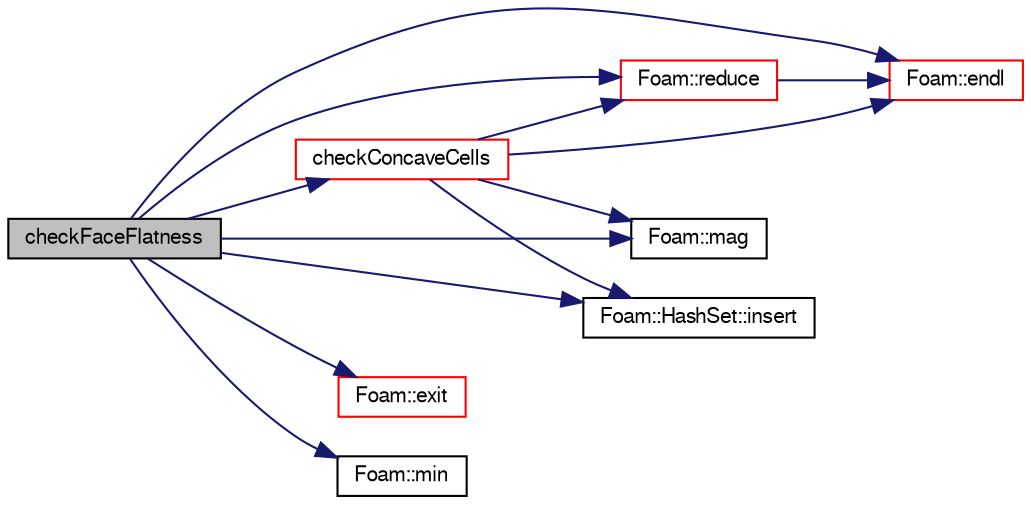 digraph "checkFaceFlatness"
{
  bgcolor="transparent";
  edge [fontname="FreeSans",fontsize="10",labelfontname="FreeSans",labelfontsize="10"];
  node [fontname="FreeSans",fontsize="10",shape=record];
  rankdir="LR";
  Node15165 [label="checkFaceFlatness",height=0.2,width=0.4,color="black", fillcolor="grey75", style="filled", fontcolor="black"];
  Node15165 -> Node15166 [color="midnightblue",fontsize="10",style="solid",fontname="FreeSans"];
  Node15166 [label="checkConcaveCells",height=0.2,width=0.4,color="red",URL="$a27530.html#ae024f89be90207f16cd17d354101d75d",tooltip="Check for concave cells by the planes of faces. "];
  Node15166 -> Node15167 [color="midnightblue",fontsize="10",style="solid",fontname="FreeSans"];
  Node15167 [label="Foam::endl",height=0.2,width=0.4,color="red",URL="$a21124.html#a2db8fe02a0d3909e9351bb4275b23ce4",tooltip="Add newline and flush stream. "];
  Node15166 -> Node15170 [color="midnightblue",fontsize="10",style="solid",fontname="FreeSans"];
  Node15170 [label="Foam::mag",height=0.2,width=0.4,color="black",URL="$a21124.html#a929da2a3fdcf3dacbbe0487d3a330dae"];
  Node15166 -> Node15171 [color="midnightblue",fontsize="10",style="solid",fontname="FreeSans"];
  Node15171 [label="Foam::HashSet::insert",height=0.2,width=0.4,color="black",URL="$a25690.html#a49f0753d9652681fc3a81f59951a0ad7",tooltip="Insert a new entry. "];
  Node15166 -> Node15172 [color="midnightblue",fontsize="10",style="solid",fontname="FreeSans"];
  Node15172 [label="Foam::reduce",height=0.2,width=0.4,color="red",URL="$a21124.html#a7ffd6af4acc2eb9ba72ee296b5ecda23"];
  Node15172 -> Node15167 [color="midnightblue",fontsize="10",style="solid",fontname="FreeSans"];
  Node15165 -> Node15167 [color="midnightblue",fontsize="10",style="solid",fontname="FreeSans"];
  Node15165 -> Node15211 [color="midnightblue",fontsize="10",style="solid",fontname="FreeSans"];
  Node15211 [label="Foam::exit",height=0.2,width=0.4,color="red",URL="$a21124.html#a06ca7250d8e89caf05243ec094843642"];
  Node15165 -> Node15171 [color="midnightblue",fontsize="10",style="solid",fontname="FreeSans"];
  Node15165 -> Node15170 [color="midnightblue",fontsize="10",style="solid",fontname="FreeSans"];
  Node15165 -> Node15192 [color="midnightblue",fontsize="10",style="solid",fontname="FreeSans"];
  Node15192 [label="Foam::min",height=0.2,width=0.4,color="black",URL="$a21124.html#a253e112ad2d56d96230ff39ea7f442dc"];
  Node15165 -> Node15172 [color="midnightblue",fontsize="10",style="solid",fontname="FreeSans"];
}
